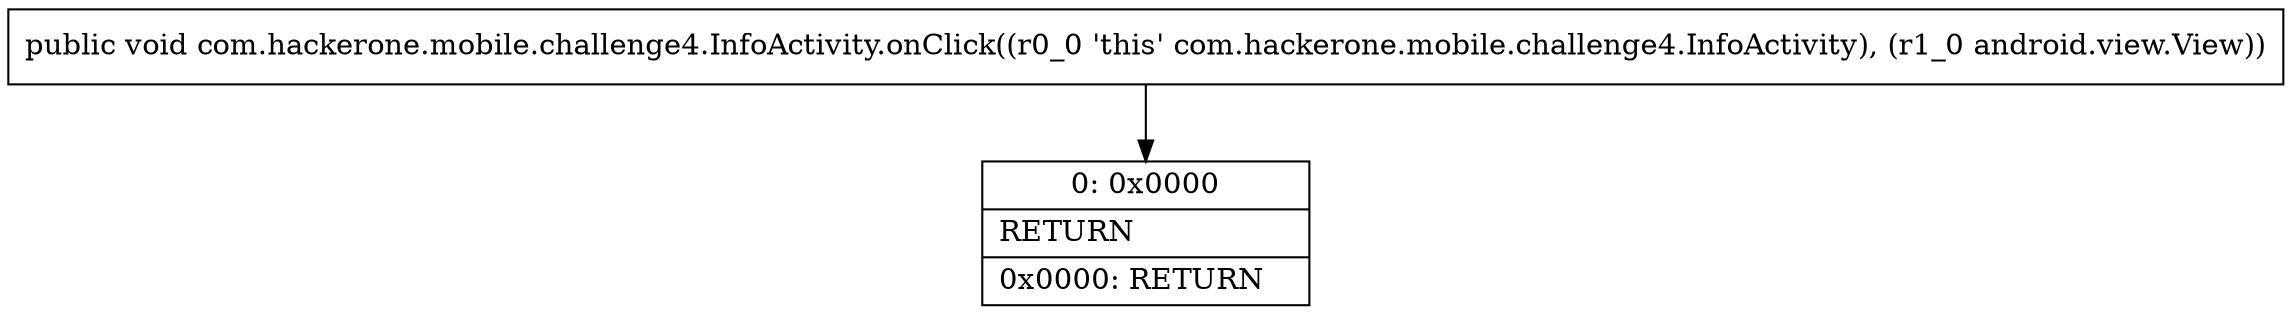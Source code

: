 digraph "CFG forcom.hackerone.mobile.challenge4.InfoActivity.onClick(Landroid\/view\/View;)V" {
Node_0 [shape=record,label="{0\:\ 0x0000|RETURN\l|0x0000: RETURN   \l}"];
MethodNode[shape=record,label="{public void com.hackerone.mobile.challenge4.InfoActivity.onClick((r0_0 'this' com.hackerone.mobile.challenge4.InfoActivity), (r1_0 android.view.View)) }"];
MethodNode -> Node_0;
}

